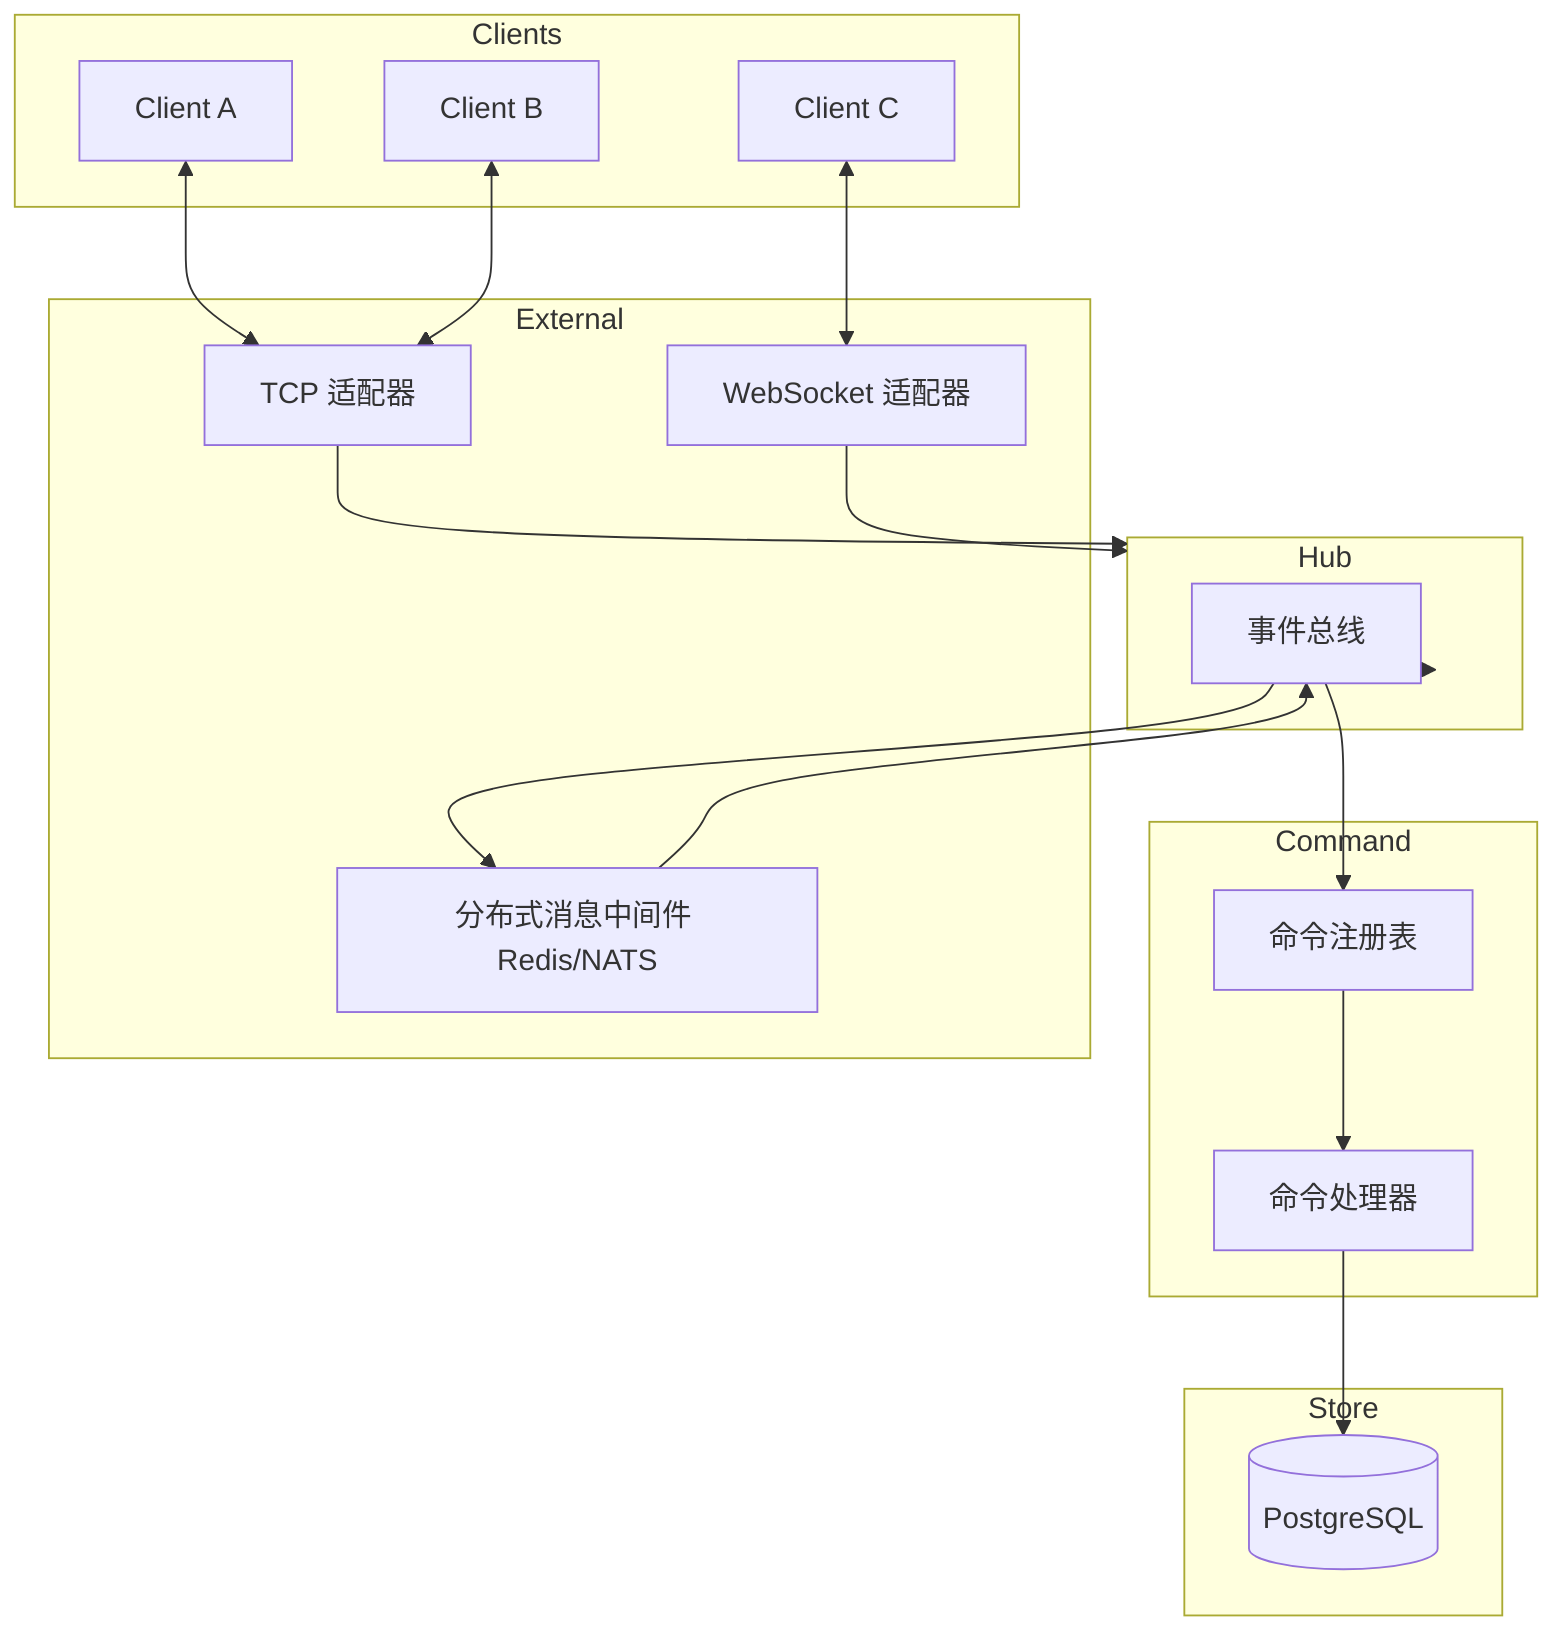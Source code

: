 flowchart TD
    subgraph Hub
        EBus[事件总线]
    end

    subgraph Clients
        ClientA[Client A]
        ClientB[Client B]
        ClientC[Client C]
    end

    subgraph Command
        CmdRegistry[命令注册表]
        CmdHandler[命令处理器]
    end

    subgraph Store
        DB[(PostgreSQL)]
    end

    subgraph External
        WS[WebSocket 适配器]
        TCP[TCP 适配器]
        Dist[分布式消息中间件 Redis/NATS]
    end

    ClientA <--> TCP
    ClientB <--> TCP
    ClientC <--> WS

    TCP --> Hub
    WS --> Hub

    Hub --> EBus
    EBus --> CmdRegistry
    CmdRegistry --> CmdHandler
    CmdHandler --> DB

    EBus --> Dist
    Dist --> EBus
